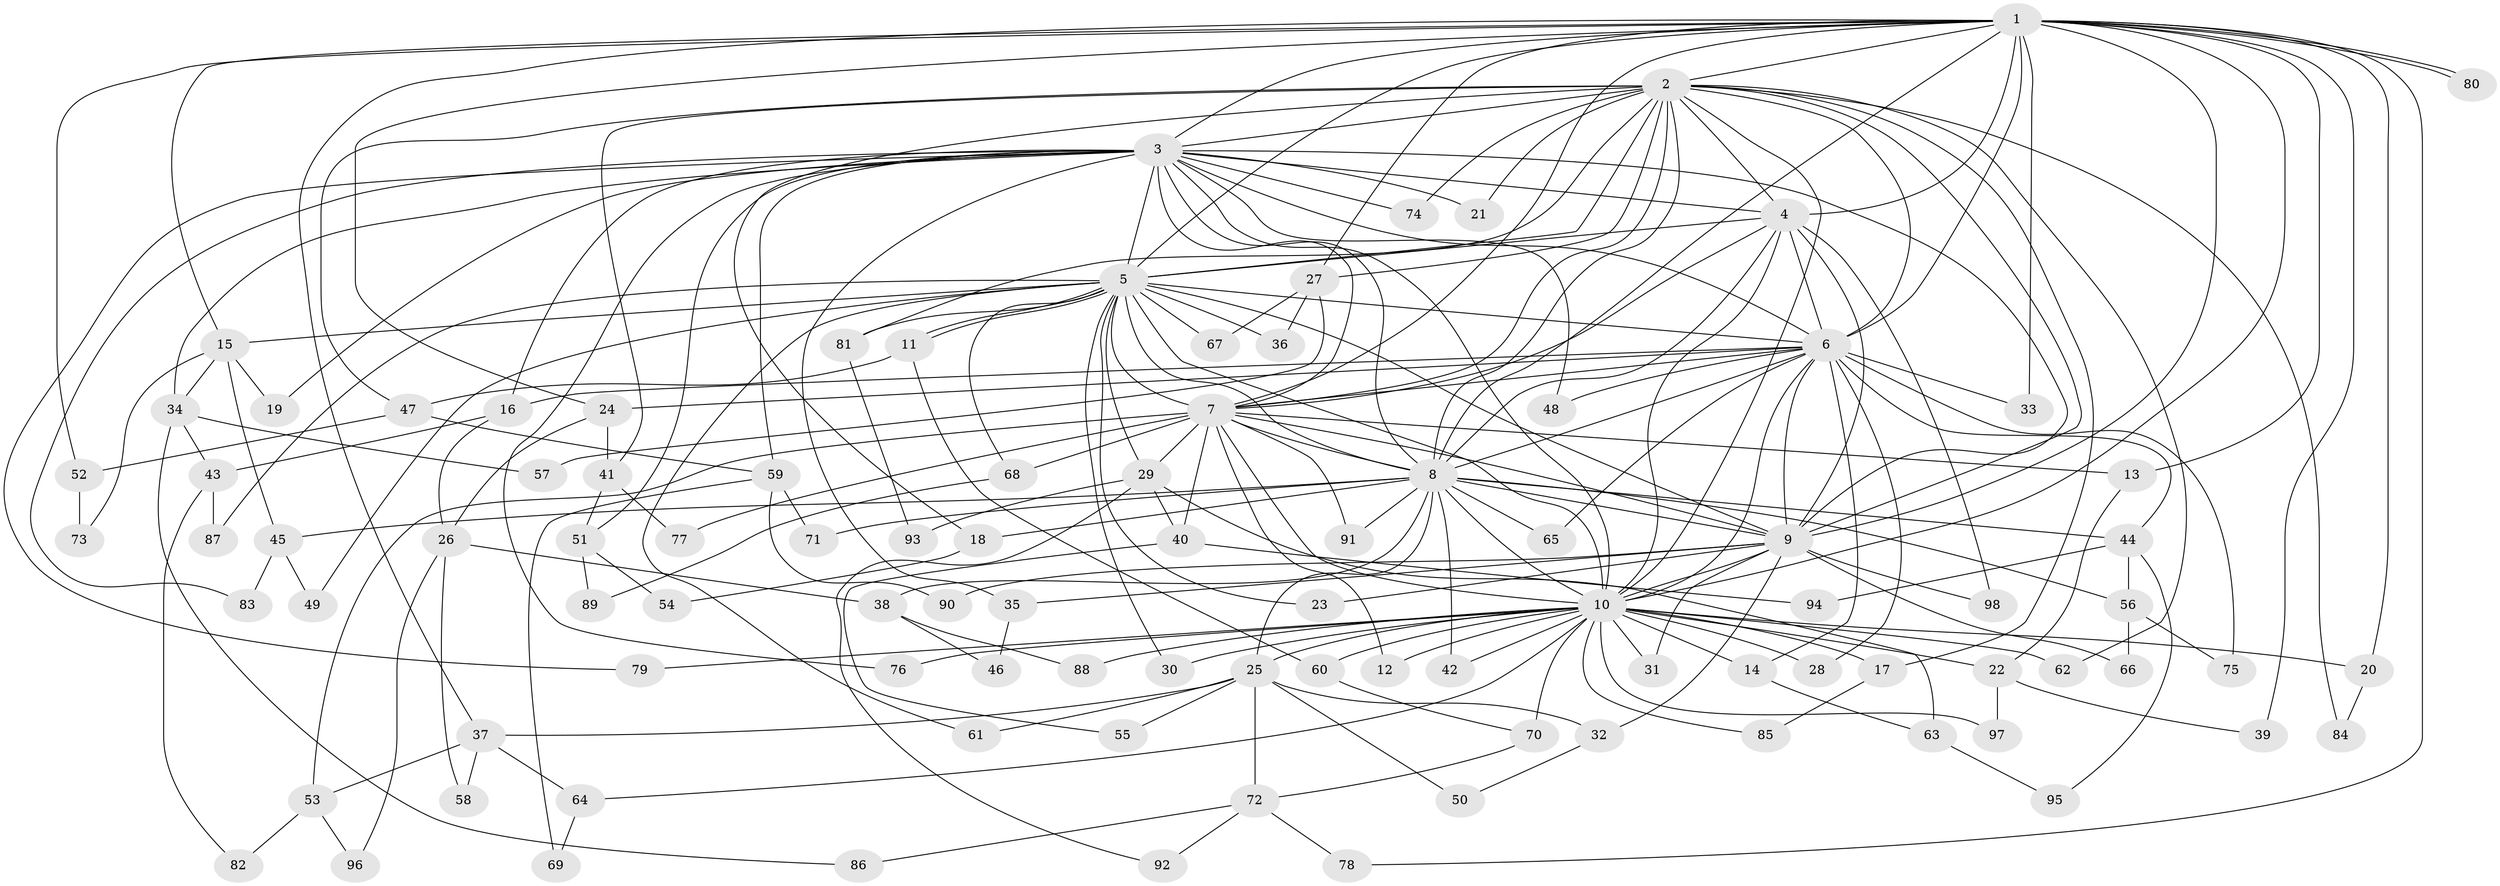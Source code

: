 // Generated by graph-tools (version 1.1) at 2025/34/03/09/25 02:34:54]
// undirected, 98 vertices, 221 edges
graph export_dot {
graph [start="1"]
  node [color=gray90,style=filled];
  1;
  2;
  3;
  4;
  5;
  6;
  7;
  8;
  9;
  10;
  11;
  12;
  13;
  14;
  15;
  16;
  17;
  18;
  19;
  20;
  21;
  22;
  23;
  24;
  25;
  26;
  27;
  28;
  29;
  30;
  31;
  32;
  33;
  34;
  35;
  36;
  37;
  38;
  39;
  40;
  41;
  42;
  43;
  44;
  45;
  46;
  47;
  48;
  49;
  50;
  51;
  52;
  53;
  54;
  55;
  56;
  57;
  58;
  59;
  60;
  61;
  62;
  63;
  64;
  65;
  66;
  67;
  68;
  69;
  70;
  71;
  72;
  73;
  74;
  75;
  76;
  77;
  78;
  79;
  80;
  81;
  82;
  83;
  84;
  85;
  86;
  87;
  88;
  89;
  90;
  91;
  92;
  93;
  94;
  95;
  96;
  97;
  98;
  1 -- 2;
  1 -- 3;
  1 -- 4;
  1 -- 5;
  1 -- 6;
  1 -- 7;
  1 -- 8;
  1 -- 9;
  1 -- 10;
  1 -- 13;
  1 -- 15;
  1 -- 20;
  1 -- 24;
  1 -- 27;
  1 -- 33;
  1 -- 37;
  1 -- 39;
  1 -- 52;
  1 -- 78;
  1 -- 80;
  1 -- 80;
  2 -- 3;
  2 -- 4;
  2 -- 5;
  2 -- 6;
  2 -- 7;
  2 -- 8;
  2 -- 9;
  2 -- 10;
  2 -- 17;
  2 -- 18;
  2 -- 21;
  2 -- 27;
  2 -- 41;
  2 -- 47;
  2 -- 62;
  2 -- 74;
  2 -- 81;
  2 -- 84;
  3 -- 4;
  3 -- 5;
  3 -- 6;
  3 -- 7;
  3 -- 8;
  3 -- 9;
  3 -- 10;
  3 -- 16;
  3 -- 19;
  3 -- 21;
  3 -- 34;
  3 -- 35;
  3 -- 48;
  3 -- 51;
  3 -- 59;
  3 -- 74;
  3 -- 76;
  3 -- 79;
  3 -- 83;
  4 -- 5;
  4 -- 6;
  4 -- 7;
  4 -- 8;
  4 -- 9;
  4 -- 10;
  4 -- 98;
  5 -- 6;
  5 -- 7;
  5 -- 8;
  5 -- 9;
  5 -- 10;
  5 -- 11;
  5 -- 11;
  5 -- 15;
  5 -- 23;
  5 -- 29;
  5 -- 30;
  5 -- 36;
  5 -- 49;
  5 -- 61;
  5 -- 67;
  5 -- 68;
  5 -- 81;
  5 -- 87;
  6 -- 7;
  6 -- 8;
  6 -- 9;
  6 -- 10;
  6 -- 14;
  6 -- 16;
  6 -- 24;
  6 -- 28;
  6 -- 33;
  6 -- 44;
  6 -- 48;
  6 -- 65;
  6 -- 75;
  7 -- 8;
  7 -- 9;
  7 -- 10;
  7 -- 12;
  7 -- 13;
  7 -- 29;
  7 -- 40;
  7 -- 53;
  7 -- 68;
  7 -- 77;
  7 -- 91;
  8 -- 9;
  8 -- 10;
  8 -- 18;
  8 -- 25;
  8 -- 38;
  8 -- 42;
  8 -- 44;
  8 -- 45;
  8 -- 56;
  8 -- 65;
  8 -- 71;
  8 -- 91;
  9 -- 10;
  9 -- 23;
  9 -- 31;
  9 -- 32;
  9 -- 35;
  9 -- 66;
  9 -- 90;
  9 -- 98;
  10 -- 12;
  10 -- 14;
  10 -- 17;
  10 -- 20;
  10 -- 22;
  10 -- 25;
  10 -- 28;
  10 -- 30;
  10 -- 31;
  10 -- 42;
  10 -- 60;
  10 -- 62;
  10 -- 64;
  10 -- 70;
  10 -- 76;
  10 -- 79;
  10 -- 85;
  10 -- 88;
  10 -- 97;
  11 -- 47;
  11 -- 60;
  13 -- 22;
  14 -- 63;
  15 -- 19;
  15 -- 34;
  15 -- 45;
  15 -- 73;
  16 -- 26;
  16 -- 43;
  17 -- 85;
  18 -- 54;
  20 -- 84;
  22 -- 39;
  22 -- 97;
  24 -- 26;
  24 -- 41;
  25 -- 32;
  25 -- 37;
  25 -- 50;
  25 -- 55;
  25 -- 61;
  25 -- 72;
  26 -- 38;
  26 -- 58;
  26 -- 96;
  27 -- 36;
  27 -- 57;
  27 -- 67;
  29 -- 40;
  29 -- 63;
  29 -- 92;
  29 -- 93;
  32 -- 50;
  34 -- 43;
  34 -- 57;
  34 -- 86;
  35 -- 46;
  37 -- 53;
  37 -- 58;
  37 -- 64;
  38 -- 46;
  38 -- 88;
  40 -- 55;
  40 -- 94;
  41 -- 51;
  41 -- 77;
  43 -- 82;
  43 -- 87;
  44 -- 56;
  44 -- 94;
  44 -- 95;
  45 -- 49;
  45 -- 83;
  47 -- 52;
  47 -- 59;
  51 -- 54;
  51 -- 89;
  52 -- 73;
  53 -- 82;
  53 -- 96;
  56 -- 66;
  56 -- 75;
  59 -- 69;
  59 -- 71;
  59 -- 90;
  60 -- 70;
  63 -- 95;
  64 -- 69;
  68 -- 89;
  70 -- 72;
  72 -- 78;
  72 -- 86;
  72 -- 92;
  81 -- 93;
}
